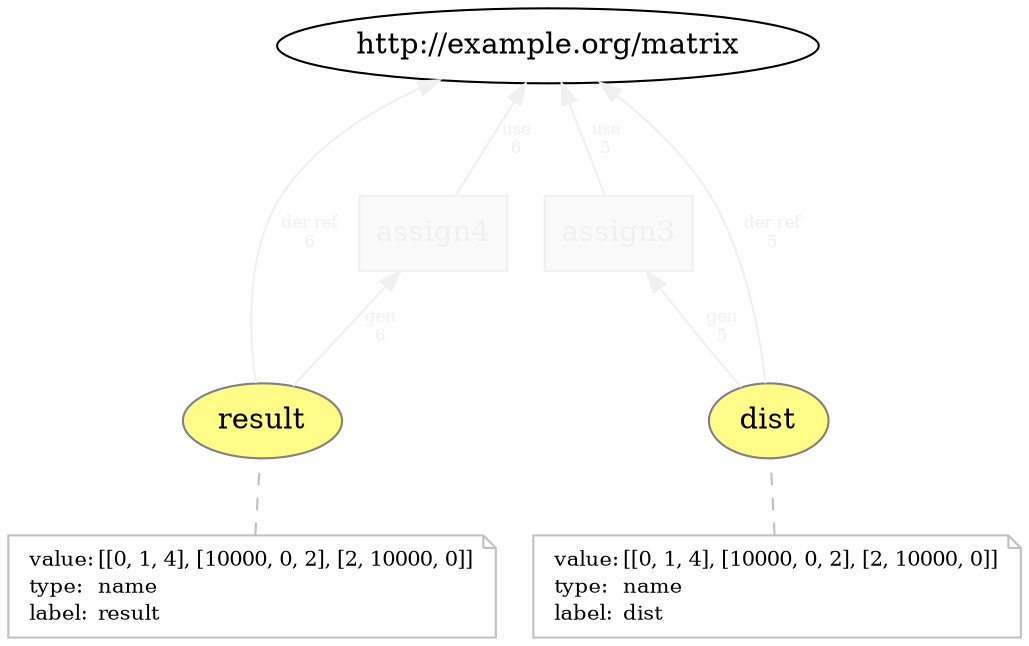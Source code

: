digraph "PROV" { size="16,12"; rankdir="BT";
"http://example.org/dist" [fillcolor="#FFFC87",color="#808080",style="filled",label="dist",URL="http://example.org/dist"]
"-attrs0" [color="gray",shape="note",fontsize="10",fontcolor="black",label=<<TABLE cellpadding="0" border="0">
	<TR>
	    <TD align="left">value:</TD>
	    <TD align="left">[[0, 1, 4], [10000, 0, 2], [2, 10000, 0]]</TD>
	</TR>
	<TR>
	    <TD align="left">type:</TD>
	    <TD align="left">name</TD>
	</TR>
	<TR>
	    <TD align="left">label:</TD>
	    <TD align="left">dist</TD>
	</TR>
</TABLE>>]
"-attrs0" -> "http://example.org/dist" [color="gray",style="dashed",arrowhead="none"]
"http://example.org/assign3" [fillcolor="#FAFAFA",color="#F0F0F0",shape="polygon",sides="4",style="filled",fontcolor="#F0F0F0",label="assign3",URL="http://example.org/assign3"]
"http://example.org/dist" -> "http://example.org/matrix" [fontsize="8",distance="1.5",angle="60.0",rotation="20",label="der ref
5",fontcolor="#F0F0F0",color="#F0F0F0"]
"http://example.org/result" [fillcolor="#FFFC87",color="#808080",style="filled",label="result",URL="http://example.org/result"]
"-attrs1" [color="gray",shape="note",fontsize="10",fontcolor="black",label=<<TABLE cellpadding="0" border="0">
	<TR>
	    <TD align="left">value:</TD>
	    <TD align="left">[[0, 1, 4], [10000, 0, 2], [2, 10000, 0]]</TD>
	</TR>
	<TR>
	    <TD align="left">type:</TD>
	    <TD align="left">name</TD>
	</TR>
	<TR>
	    <TD align="left">label:</TD>
	    <TD align="left">result</TD>
	</TR>
</TABLE>>]
"-attrs1" -> "http://example.org/result" [color="gray",style="dashed",arrowhead="none"]
"http://example.org/assign4" [fillcolor="#FAFAFA",color="#F0F0F0",shape="polygon",sides="4",style="filled",fontcolor="#F0F0F0",label="assign4",URL="http://example.org/assign4"]
"http://example.org/result" -> "http://example.org/matrix" [fontsize="8",distance="1.5",angle="60.0",rotation="20",label="der ref
6",fontcolor="#F0F0F0",color="#F0F0F0"]
"http://example.org/assign4" -> "http://example.org/matrix" [fontsize="8",distance="1.5",angle="60.0",rotation="20",label="use
6",fontcolor="#F0F0F0",color="#F0F0F0"]
"http://example.org/assign3" -> "http://example.org/matrix" [fontsize="8",distance="1.5",angle="60.0",rotation="20",label="use
5",fontcolor="#F0F0F0",color="#F0F0F0"]
"http://example.org/dist" -> "http://example.org/assign3" [fontsize="8",distance="1.5",angle="60.0",rotation="20",label="gen
5",fontcolor="#F0F0F0",color="#F0F0F0"]
"http://example.org/result" -> "http://example.org/assign4" [fontsize="8",distance="1.5",angle="60.0",rotation="20",label="gen
6",fontcolor="#F0F0F0",color="#F0F0F0"]
}